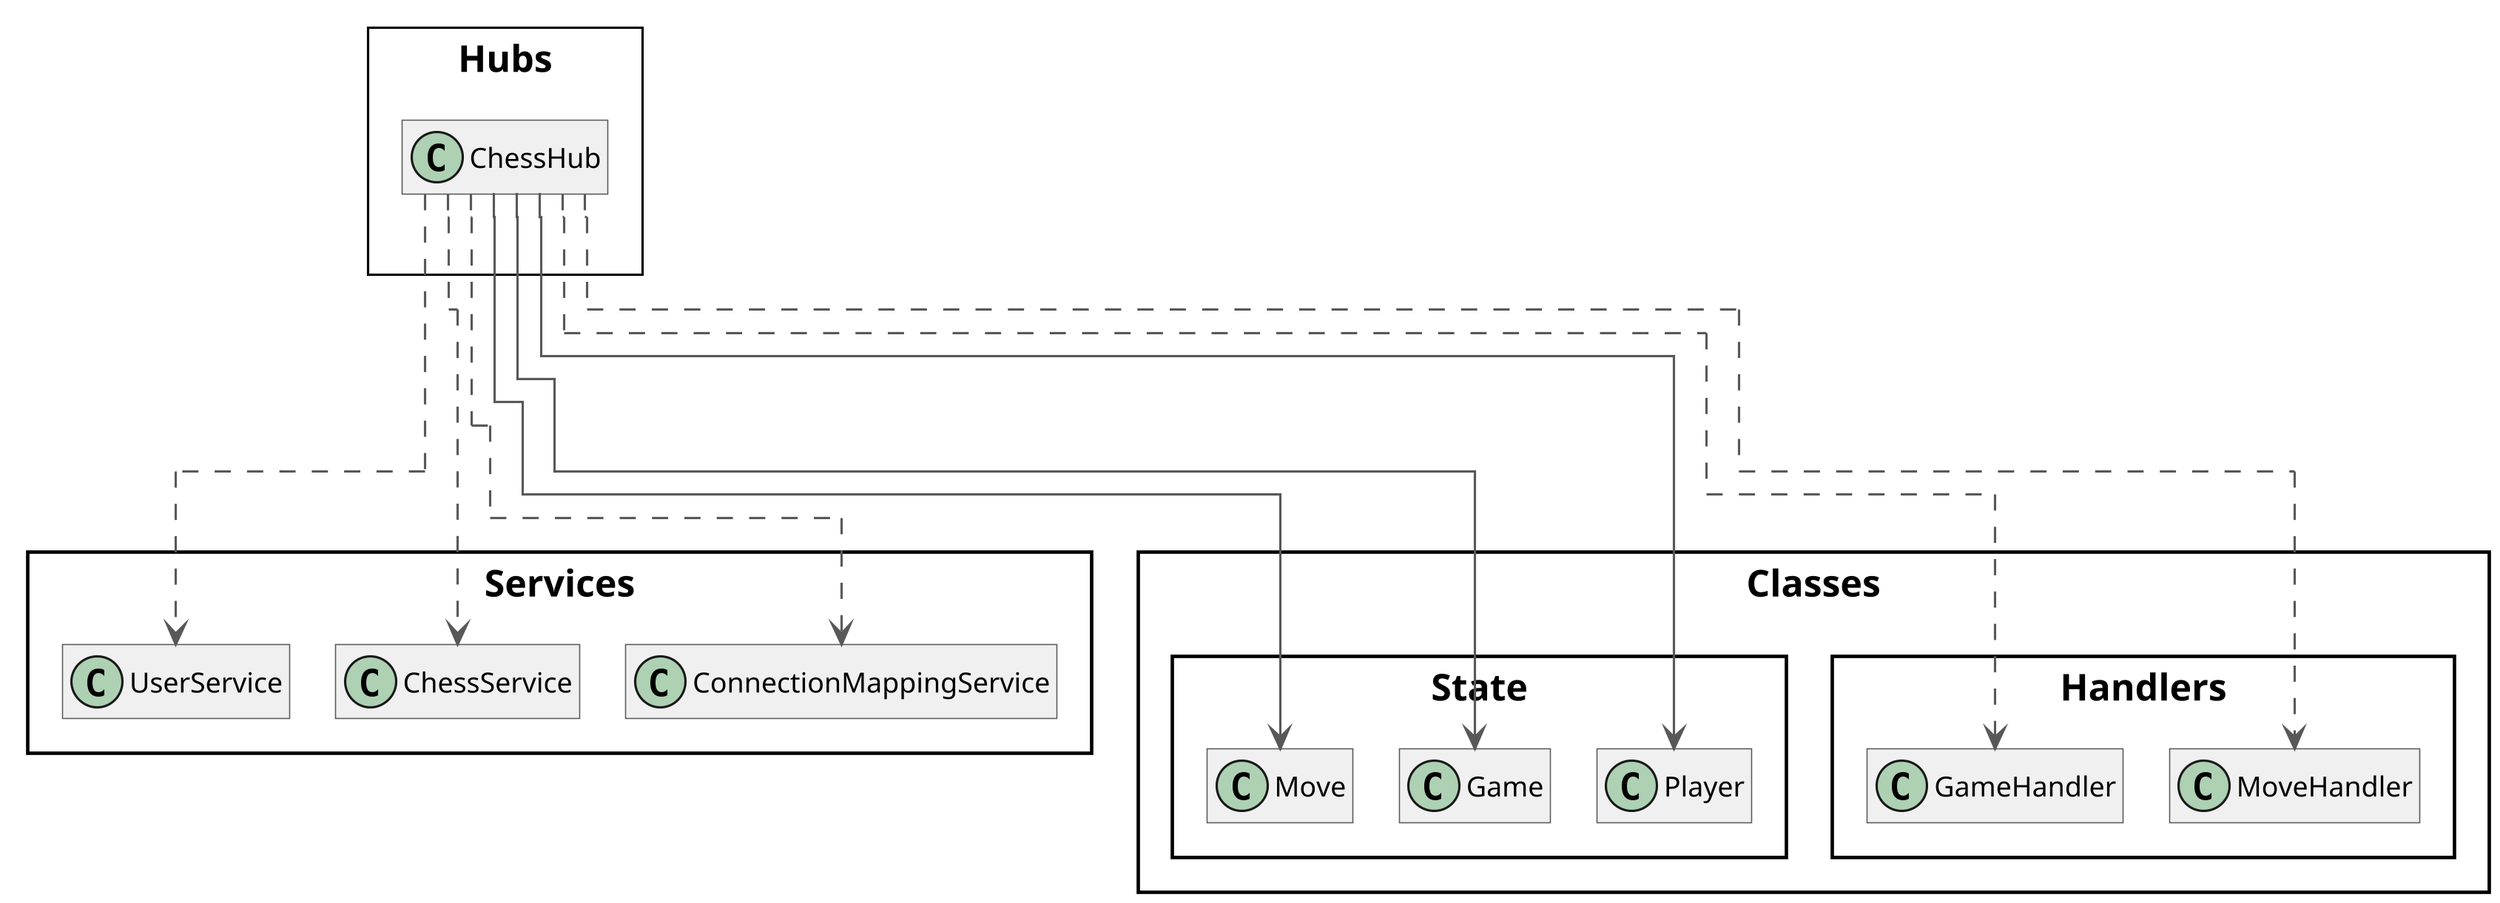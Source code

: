 @startuml Hubs
skinparam classAttributeIconSize 0
skinparam classFontSize 16
skinparam classFontName Trebuchet MS
skinparam classBackgroundColor #F0F0F0
skinparam classBorderColor #585858
skinparam classArrowColor #585858
skinparam wrapWidth 400
skinparam RoundCorner 0
skinparam DefaultFontName Trebuchet MS
skinparam DefaultFontSize 16
skinparam ClassFontSize 16
skinparam TitleFontSize 20
skinparam ClassAttributeFontSize 12
skinparam ClassStereotypeFontSize 10
skinparam ArrowFontSize 10
skinparam Dpi 300
skinparam svgAntiAlias true
skinparam Linetype ortho
skinparam Nodesep 50
skinparam ranksep 75
skinparam groupInheritance 2
skinparam packageStyle Rectangle
!pragma layout elk

left to right direction

package Hubs <<Rectangle>> {
    class ChessHub
}

ChessHub ..> Services.ChessService
ChessHub ..> Services.ConnectionMappingService
ChessHub ..> Services.UserService
ChessHub --> Classes.State.Game
ChessHub --> Classes.State.Player
ChessHub --> Classes.State.Move
ChessHub ..> Classes.Handlers.GameHandler
ChessHub ..> Classes.Handlers.MoveHandler

hide members
@enduml